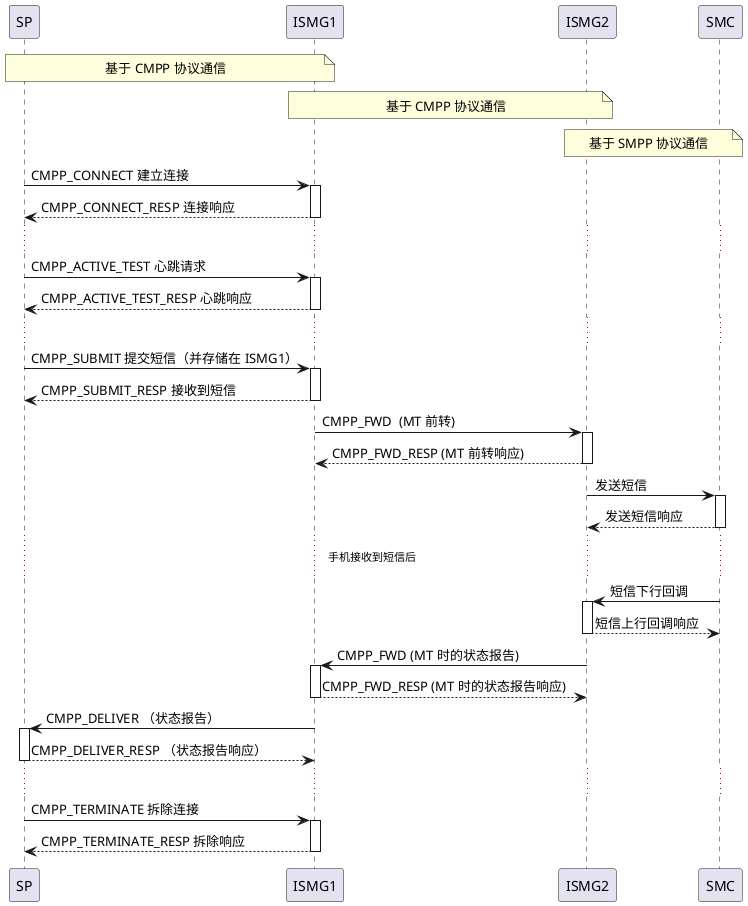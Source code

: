 @startuml
participant SP order 1
participant ISMG1 order 2
participant ISMG2 order 3
participant SMC order 4

note over SP, ISMG1
  基于 CMPP 协议通信
end note

note over ISMG1, ISMG2
  基于 CMPP 协议通信
end note

note over ISMG2, SMC
  基于 SMPP 协议通信
end note

SP -> ISMG1: CMPP_CONNECT 建立连接
activate ISMG1
ISMG1 --> SP: CMPP_CONNECT_RESP 连接响应
deactivate ISMG1

...

SP -> ISMG1: CMPP_ACTIVE_TEST 心跳请求
activate ISMG1
ISMG1 --> SP: CMPP_ACTIVE_TEST_RESP 心跳响应
deactivate ISMG1

...


SP -> ISMG1: CMPP_SUBMIT 提交短信（并存储在 ISMG1）
activate ISMG1
ISMG1 --> SP: CMPP_SUBMIT_RESP 接收到短信
deactivate ISMG1

ISMG1 -> ISMG2: CMPP_FWD  (MT 前转)
activate ISMG2
ISMG2 --> ISMG1: CMPP_FWD_RESP (MT 前转响应)
deactivate ISMG2

ISMG2 -> SMC: 发送短信
activate SMC
SMC --> ISMG2: 发送短信响应
deactivate SMC

...手机接收到短信后...
SMC -> ISMG2: 短信下行回调
activate ISMG2
ISMG2 --> SMC: 短信上行回调响应
deactivate ISMG2

ISMG2 -> ISMG1: CMPP_FWD (MT 时的状态报告)
activate ISMG1
ISMG1 --> ISMG2: CMPP_FWD_RESP (MT 时的状态报告响应)
deactivate ISMG1


ISMG1 -> SP: CMPP_DELIVER （状态报告）
activate SP
SP --> ISMG1: CMPP_DELIVER_RESP （状态报告响应）
deactivate SP

...

SP -> ISMG1: CMPP_TERMINATE 拆除连接
activate ISMG1
ISMG1 --> SP: CMPP_TERMINATE_RESP 拆除响应
deactivate ISMG1


@enduml
